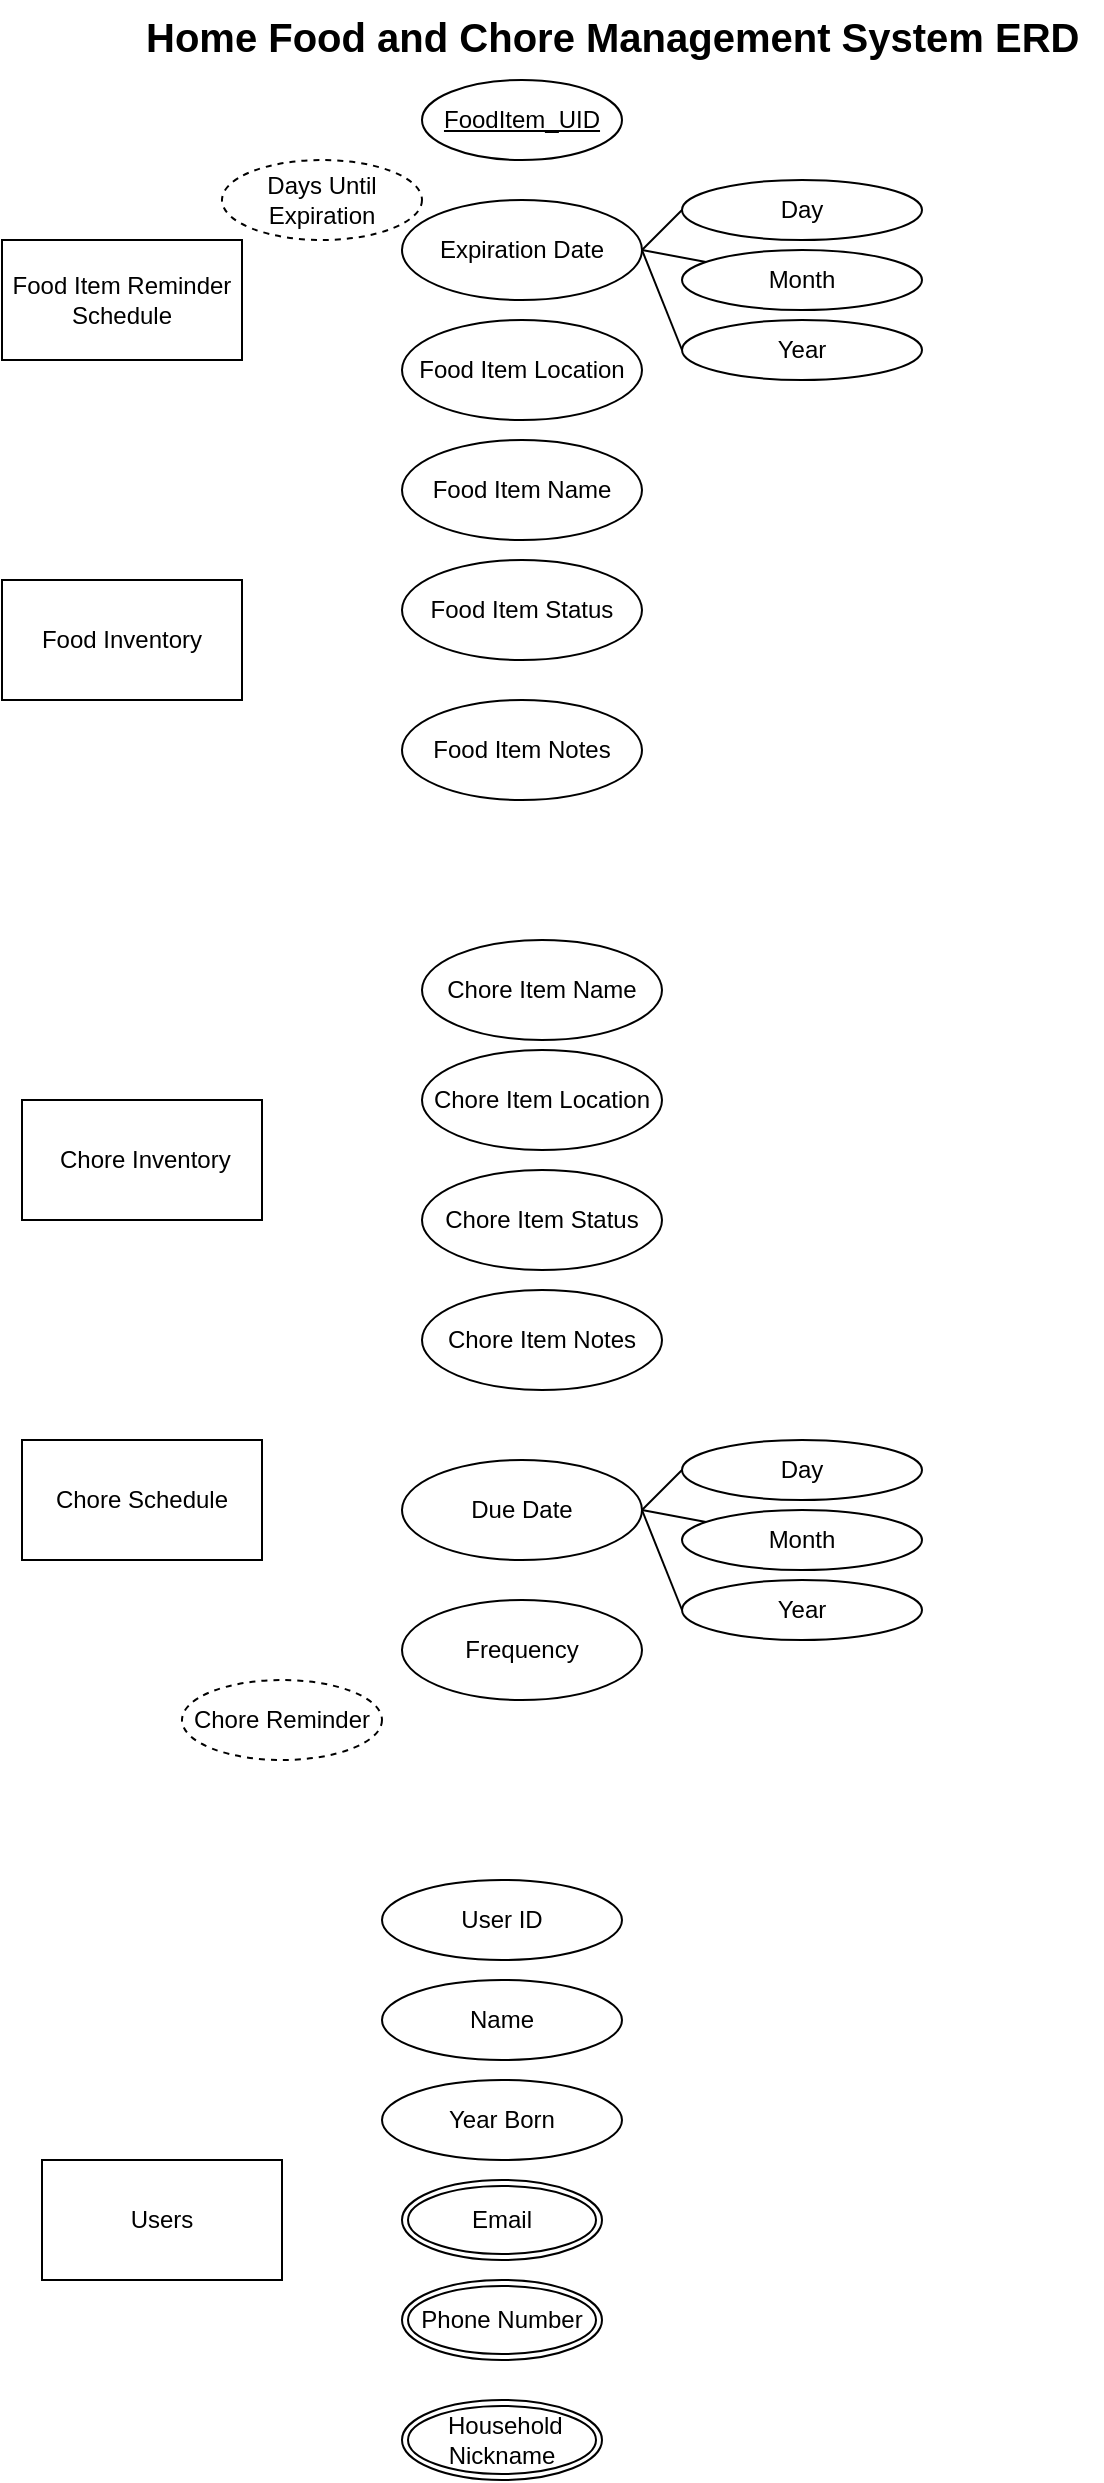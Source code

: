 <mxfile version="26.0.16">
  <diagram id="R2lEEEUBdFMjLlhIrx00" name="Page-1">
    <mxGraphModel dx="408" dy="563" grid="1" gridSize="10" guides="1" tooltips="1" connect="1" arrows="1" fold="1" page="1" pageScale="1" pageWidth="850" pageHeight="1100" math="0" shadow="0" extFonts="Permanent Marker^https://fonts.googleapis.com/css?family=Permanent+Marker">
      <root>
        <mxCell id="0" />
        <mxCell id="1" parent="0" />
        <mxCell id="Y8iWRsaKwTW52933uygh-1" value="Home Food and Chore Management System ERD" style="text;whiteSpace=wrap;fontStyle=1;fontSize=20;" vertex="1" parent="1">
          <mxGeometry x="260" width="480" height="40" as="geometry" />
        </mxCell>
        <mxCell id="Y8iWRsaKwTW52933uygh-2" value="Food Inventory" style="rounded=0;whiteSpace=wrap;html=1;" vertex="1" parent="1">
          <mxGeometry x="190" y="290" width="120" height="60" as="geometry" />
        </mxCell>
        <mxCell id="Y8iWRsaKwTW52933uygh-3" value="&amp;nbsp;Chore Inventory" style="rounded=0;whiteSpace=wrap;html=1;" vertex="1" parent="1">
          <mxGeometry x="200" y="550" width="120" height="60" as="geometry" />
        </mxCell>
        <mxCell id="Y8iWRsaKwTW52933uygh-4" value="Expiration Date" style="ellipse;whiteSpace=wrap;html=1;" vertex="1" parent="1">
          <mxGeometry x="390" y="100" width="120" height="50" as="geometry" />
        </mxCell>
        <mxCell id="Y8iWRsaKwTW52933uygh-5" value="Day" style="ellipse;whiteSpace=wrap;html=1;" vertex="1" parent="1">
          <mxGeometry x="530" y="90" width="120" height="30" as="geometry" />
        </mxCell>
        <mxCell id="Y8iWRsaKwTW52933uygh-6" value="Month" style="ellipse;whiteSpace=wrap;html=1;" vertex="1" parent="1">
          <mxGeometry x="530" y="125" width="120" height="30" as="geometry" />
        </mxCell>
        <mxCell id="Y8iWRsaKwTW52933uygh-7" value="Year" style="ellipse;whiteSpace=wrap;html=1;" vertex="1" parent="1">
          <mxGeometry x="530" y="160" width="120" height="30" as="geometry" />
        </mxCell>
        <mxCell id="Y8iWRsaKwTW52933uygh-11" value="" style="endArrow=none;html=1;rounded=0;exitX=1;exitY=0.5;exitDx=0;exitDy=0;entryX=0;entryY=0.5;entryDx=0;entryDy=0;" edge="1" parent="1" source="Y8iWRsaKwTW52933uygh-4" target="Y8iWRsaKwTW52933uygh-5">
          <mxGeometry width="50" height="50" relative="1" as="geometry">
            <mxPoint x="510" y="125" as="sourcePoint" />
            <mxPoint x="530" y="110" as="targetPoint" />
          </mxGeometry>
        </mxCell>
        <mxCell id="Y8iWRsaKwTW52933uygh-12" value="" style="endArrow=none;html=1;rounded=0;exitX=1;exitY=0.5;exitDx=0;exitDy=0;entryX=0;entryY=0.5;entryDx=0;entryDy=0;" edge="1" parent="1" source="Y8iWRsaKwTW52933uygh-4" target="Y8iWRsaKwTW52933uygh-7">
          <mxGeometry width="50" height="50" relative="1" as="geometry">
            <mxPoint x="490" y="175" as="sourcePoint" />
            <mxPoint x="510" y="150" as="targetPoint" />
          </mxGeometry>
        </mxCell>
        <mxCell id="Y8iWRsaKwTW52933uygh-13" value="" style="endArrow=none;html=1;rounded=0;exitX=1;exitY=0.5;exitDx=0;exitDy=0;" edge="1" parent="1" source="Y8iWRsaKwTW52933uygh-4" target="Y8iWRsaKwTW52933uygh-6">
          <mxGeometry width="50" height="50" relative="1" as="geometry">
            <mxPoint x="530" y="150" as="sourcePoint" />
            <mxPoint x="550" y="125" as="targetPoint" />
          </mxGeometry>
        </mxCell>
        <mxCell id="Y8iWRsaKwTW52933uygh-14" value="Food Item Location" style="ellipse;whiteSpace=wrap;html=1;" vertex="1" parent="1">
          <mxGeometry x="390" y="160" width="120" height="50" as="geometry" />
        </mxCell>
        <mxCell id="Y8iWRsaKwTW52933uygh-15" value="Food Item Name" style="ellipse;whiteSpace=wrap;html=1;" vertex="1" parent="1">
          <mxGeometry x="390" y="220" width="120" height="50" as="geometry" />
        </mxCell>
        <mxCell id="Y8iWRsaKwTW52933uygh-16" value="Food Item Reminder Schedule" style="rounded=0;whiteSpace=wrap;html=1;" vertex="1" parent="1">
          <mxGeometry x="190" y="120" width="120" height="60" as="geometry" />
        </mxCell>
        <mxCell id="Y8iWRsaKwTW52933uygh-17" value="Food Item Status" style="ellipse;whiteSpace=wrap;html=1;" vertex="1" parent="1">
          <mxGeometry x="390" y="280" width="120" height="50" as="geometry" />
        </mxCell>
        <mxCell id="Y8iWRsaKwTW52933uygh-18" value="Due Date" style="ellipse;whiteSpace=wrap;html=1;" vertex="1" parent="1">
          <mxGeometry x="390" y="730" width="120" height="50" as="geometry" />
        </mxCell>
        <mxCell id="Y8iWRsaKwTW52933uygh-19" value="Day" style="ellipse;whiteSpace=wrap;html=1;" vertex="1" parent="1">
          <mxGeometry x="530" y="720" width="120" height="30" as="geometry" />
        </mxCell>
        <mxCell id="Y8iWRsaKwTW52933uygh-20" value="Month" style="ellipse;whiteSpace=wrap;html=1;" vertex="1" parent="1">
          <mxGeometry x="530" y="755" width="120" height="30" as="geometry" />
        </mxCell>
        <mxCell id="Y8iWRsaKwTW52933uygh-21" value="Year" style="ellipse;whiteSpace=wrap;html=1;" vertex="1" parent="1">
          <mxGeometry x="530" y="790" width="120" height="30" as="geometry" />
        </mxCell>
        <mxCell id="Y8iWRsaKwTW52933uygh-22" value="" style="endArrow=none;html=1;rounded=0;exitX=1;exitY=0.5;exitDx=0;exitDy=0;entryX=0;entryY=0.5;entryDx=0;entryDy=0;" edge="1" parent="1" source="Y8iWRsaKwTW52933uygh-18" target="Y8iWRsaKwTW52933uygh-19">
          <mxGeometry width="50" height="50" relative="1" as="geometry">
            <mxPoint x="510" y="755" as="sourcePoint" />
            <mxPoint x="530" y="740" as="targetPoint" />
          </mxGeometry>
        </mxCell>
        <mxCell id="Y8iWRsaKwTW52933uygh-23" value="" style="endArrow=none;html=1;rounded=0;exitX=1;exitY=0.5;exitDx=0;exitDy=0;entryX=0;entryY=0.5;entryDx=0;entryDy=0;" edge="1" parent="1" source="Y8iWRsaKwTW52933uygh-18" target="Y8iWRsaKwTW52933uygh-21">
          <mxGeometry width="50" height="50" relative="1" as="geometry">
            <mxPoint x="490" y="805" as="sourcePoint" />
            <mxPoint x="510" y="780" as="targetPoint" />
          </mxGeometry>
        </mxCell>
        <mxCell id="Y8iWRsaKwTW52933uygh-24" value="" style="endArrow=none;html=1;rounded=0;exitX=1;exitY=0.5;exitDx=0;exitDy=0;" edge="1" parent="1" source="Y8iWRsaKwTW52933uygh-18" target="Y8iWRsaKwTW52933uygh-20">
          <mxGeometry width="50" height="50" relative="1" as="geometry">
            <mxPoint x="530" y="780" as="sourcePoint" />
            <mxPoint x="550" y="755" as="targetPoint" />
          </mxGeometry>
        </mxCell>
        <mxCell id="Y8iWRsaKwTW52933uygh-25" value="Chore Item Location" style="ellipse;whiteSpace=wrap;html=1;" vertex="1" parent="1">
          <mxGeometry x="400" y="525" width="120" height="50" as="geometry" />
        </mxCell>
        <mxCell id="Y8iWRsaKwTW52933uygh-26" value="Chore Item Name" style="ellipse;whiteSpace=wrap;html=1;" vertex="1" parent="1">
          <mxGeometry x="400" y="470" width="120" height="50" as="geometry" />
        </mxCell>
        <mxCell id="Y8iWRsaKwTW52933uygh-27" value="Chore Item Status" style="ellipse;whiteSpace=wrap;html=1;" vertex="1" parent="1">
          <mxGeometry x="400" y="585" width="120" height="50" as="geometry" />
        </mxCell>
        <mxCell id="Y8iWRsaKwTW52933uygh-28" value="Chore Schedule" style="rounded=0;whiteSpace=wrap;html=1;" vertex="1" parent="1">
          <mxGeometry x="200" y="720" width="120" height="60" as="geometry" />
        </mxCell>
        <mxCell id="Y8iWRsaKwTW52933uygh-29" value="Frequency" style="ellipse;whiteSpace=wrap;html=1;" vertex="1" parent="1">
          <mxGeometry x="390" y="800" width="120" height="50" as="geometry" />
        </mxCell>
        <mxCell id="Y8iWRsaKwTW52933uygh-30" value="Chore Item Notes" style="ellipse;whiteSpace=wrap;html=1;" vertex="1" parent="1">
          <mxGeometry x="400" y="645" width="120" height="50" as="geometry" />
        </mxCell>
        <mxCell id="Y8iWRsaKwTW52933uygh-31" value="Food Item Notes" style="ellipse;whiteSpace=wrap;html=1;" vertex="1" parent="1">
          <mxGeometry x="390" y="350" width="120" height="50" as="geometry" />
        </mxCell>
        <mxCell id="Y8iWRsaKwTW52933uygh-35" value="FoodItem_UID" style="ellipse;whiteSpace=wrap;html=1;align=center;fontStyle=4;" vertex="1" parent="1">
          <mxGeometry x="400" y="40" width="100" height="40" as="geometry" />
        </mxCell>
        <mxCell id="Y8iWRsaKwTW52933uygh-36" value="Days Until Expiration" style="ellipse;whiteSpace=wrap;html=1;align=center;dashed=1;" vertex="1" parent="1">
          <mxGeometry x="300" y="80" width="100" height="40" as="geometry" />
        </mxCell>
        <mxCell id="Y8iWRsaKwTW52933uygh-37" value="Chore Reminder" style="ellipse;whiteSpace=wrap;html=1;align=center;dashed=1;" vertex="1" parent="1">
          <mxGeometry x="280" y="840" width="100" height="40" as="geometry" />
        </mxCell>
        <mxCell id="Y8iWRsaKwTW52933uygh-38" value="Users" style="rounded=0;whiteSpace=wrap;html=1;" vertex="1" parent="1">
          <mxGeometry x="210" y="1080" width="120" height="60" as="geometry" />
        </mxCell>
        <mxCell id="Y8iWRsaKwTW52933uygh-39" value="Name" style="ellipse;whiteSpace=wrap;html=1;" vertex="1" parent="1">
          <mxGeometry x="380" y="990" width="120" height="40" as="geometry" />
        </mxCell>
        <mxCell id="Y8iWRsaKwTW52933uygh-40" value="User ID" style="ellipse;whiteSpace=wrap;html=1;" vertex="1" parent="1">
          <mxGeometry x="380" y="940" width="120" height="40" as="geometry" />
        </mxCell>
        <mxCell id="Y8iWRsaKwTW52933uygh-43" value="Year Born" style="ellipse;whiteSpace=wrap;html=1;" vertex="1" parent="1">
          <mxGeometry x="380" y="1040" width="120" height="40" as="geometry" />
        </mxCell>
        <mxCell id="Y8iWRsaKwTW52933uygh-46" value="Phone Number" style="ellipse;shape=doubleEllipse;margin=3;whiteSpace=wrap;html=1;align=center;" vertex="1" parent="1">
          <mxGeometry x="390" y="1140" width="100" height="40" as="geometry" />
        </mxCell>
        <mxCell id="Y8iWRsaKwTW52933uygh-47" value="Email" style="ellipse;shape=doubleEllipse;margin=3;whiteSpace=wrap;html=1;align=center;" vertex="1" parent="1">
          <mxGeometry x="390" y="1090" width="100" height="40" as="geometry" />
        </mxCell>
        <mxCell id="Y8iWRsaKwTW52933uygh-48" value="&amp;nbsp;Household Nickname" style="ellipse;shape=doubleEllipse;margin=3;whiteSpace=wrap;html=1;align=center;" vertex="1" parent="1">
          <mxGeometry x="390" y="1200" width="100" height="40" as="geometry" />
        </mxCell>
      </root>
    </mxGraphModel>
  </diagram>
</mxfile>
